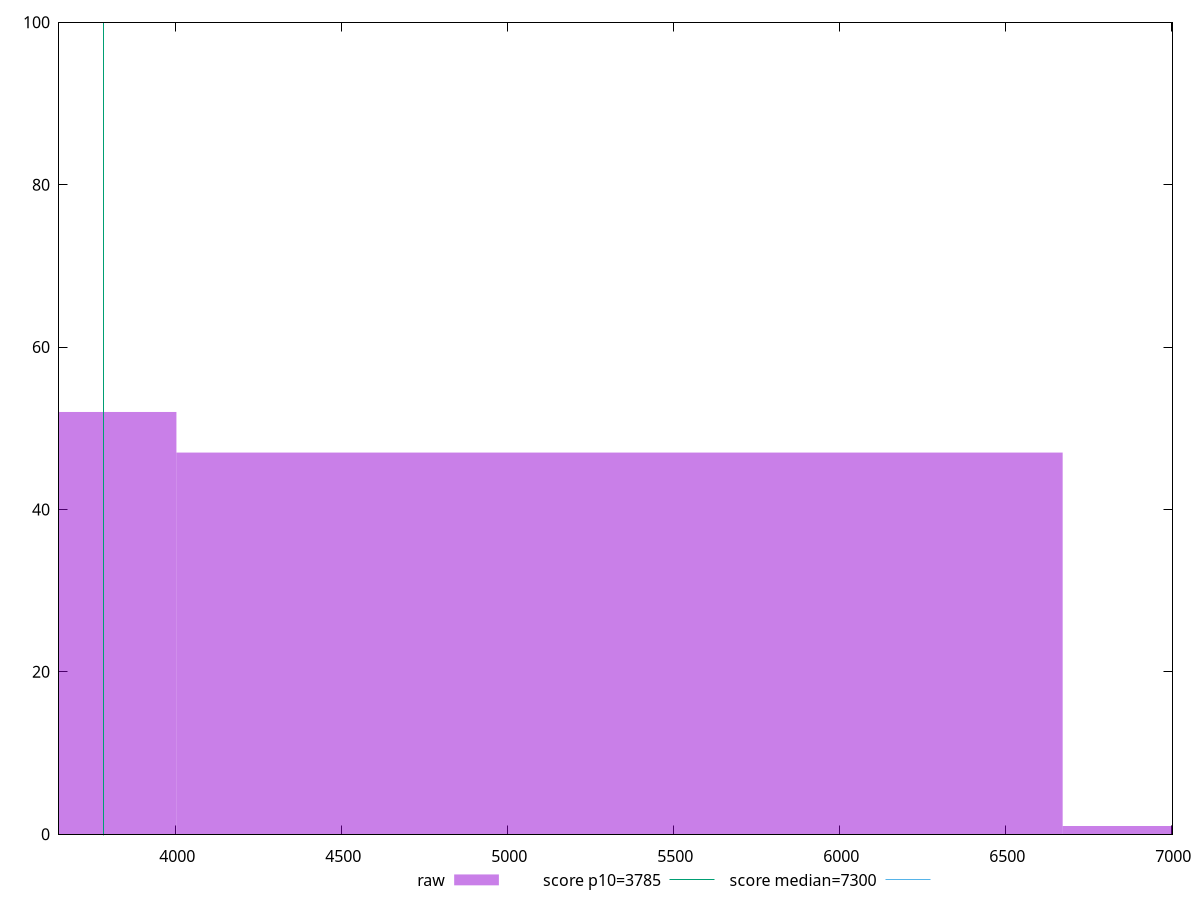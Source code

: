 reset

$raw <<EOF
8007.536245070678 1
5338.357496713786 47
2669.178748356893 52
EOF

set key outside below
set boxwidth 2669.178748356893
set xrange [3650.1084999999994:7003.7535]
set yrange [0:100]
set trange [0:100]
set style fill transparent solid 0.5 noborder

set parametric
set terminal svg size 640, 490 enhanced background rgb 'white'
set output "report_00019_2021-02-10T18-14-37.922Z//interactive/samples/pages+cached+noadtech+nomedia/raw/histogram.svg"

plot $raw title "raw" with boxes, \
     3785,t title "score p10=3785", \
     7300,t title "score median=7300"

reset
